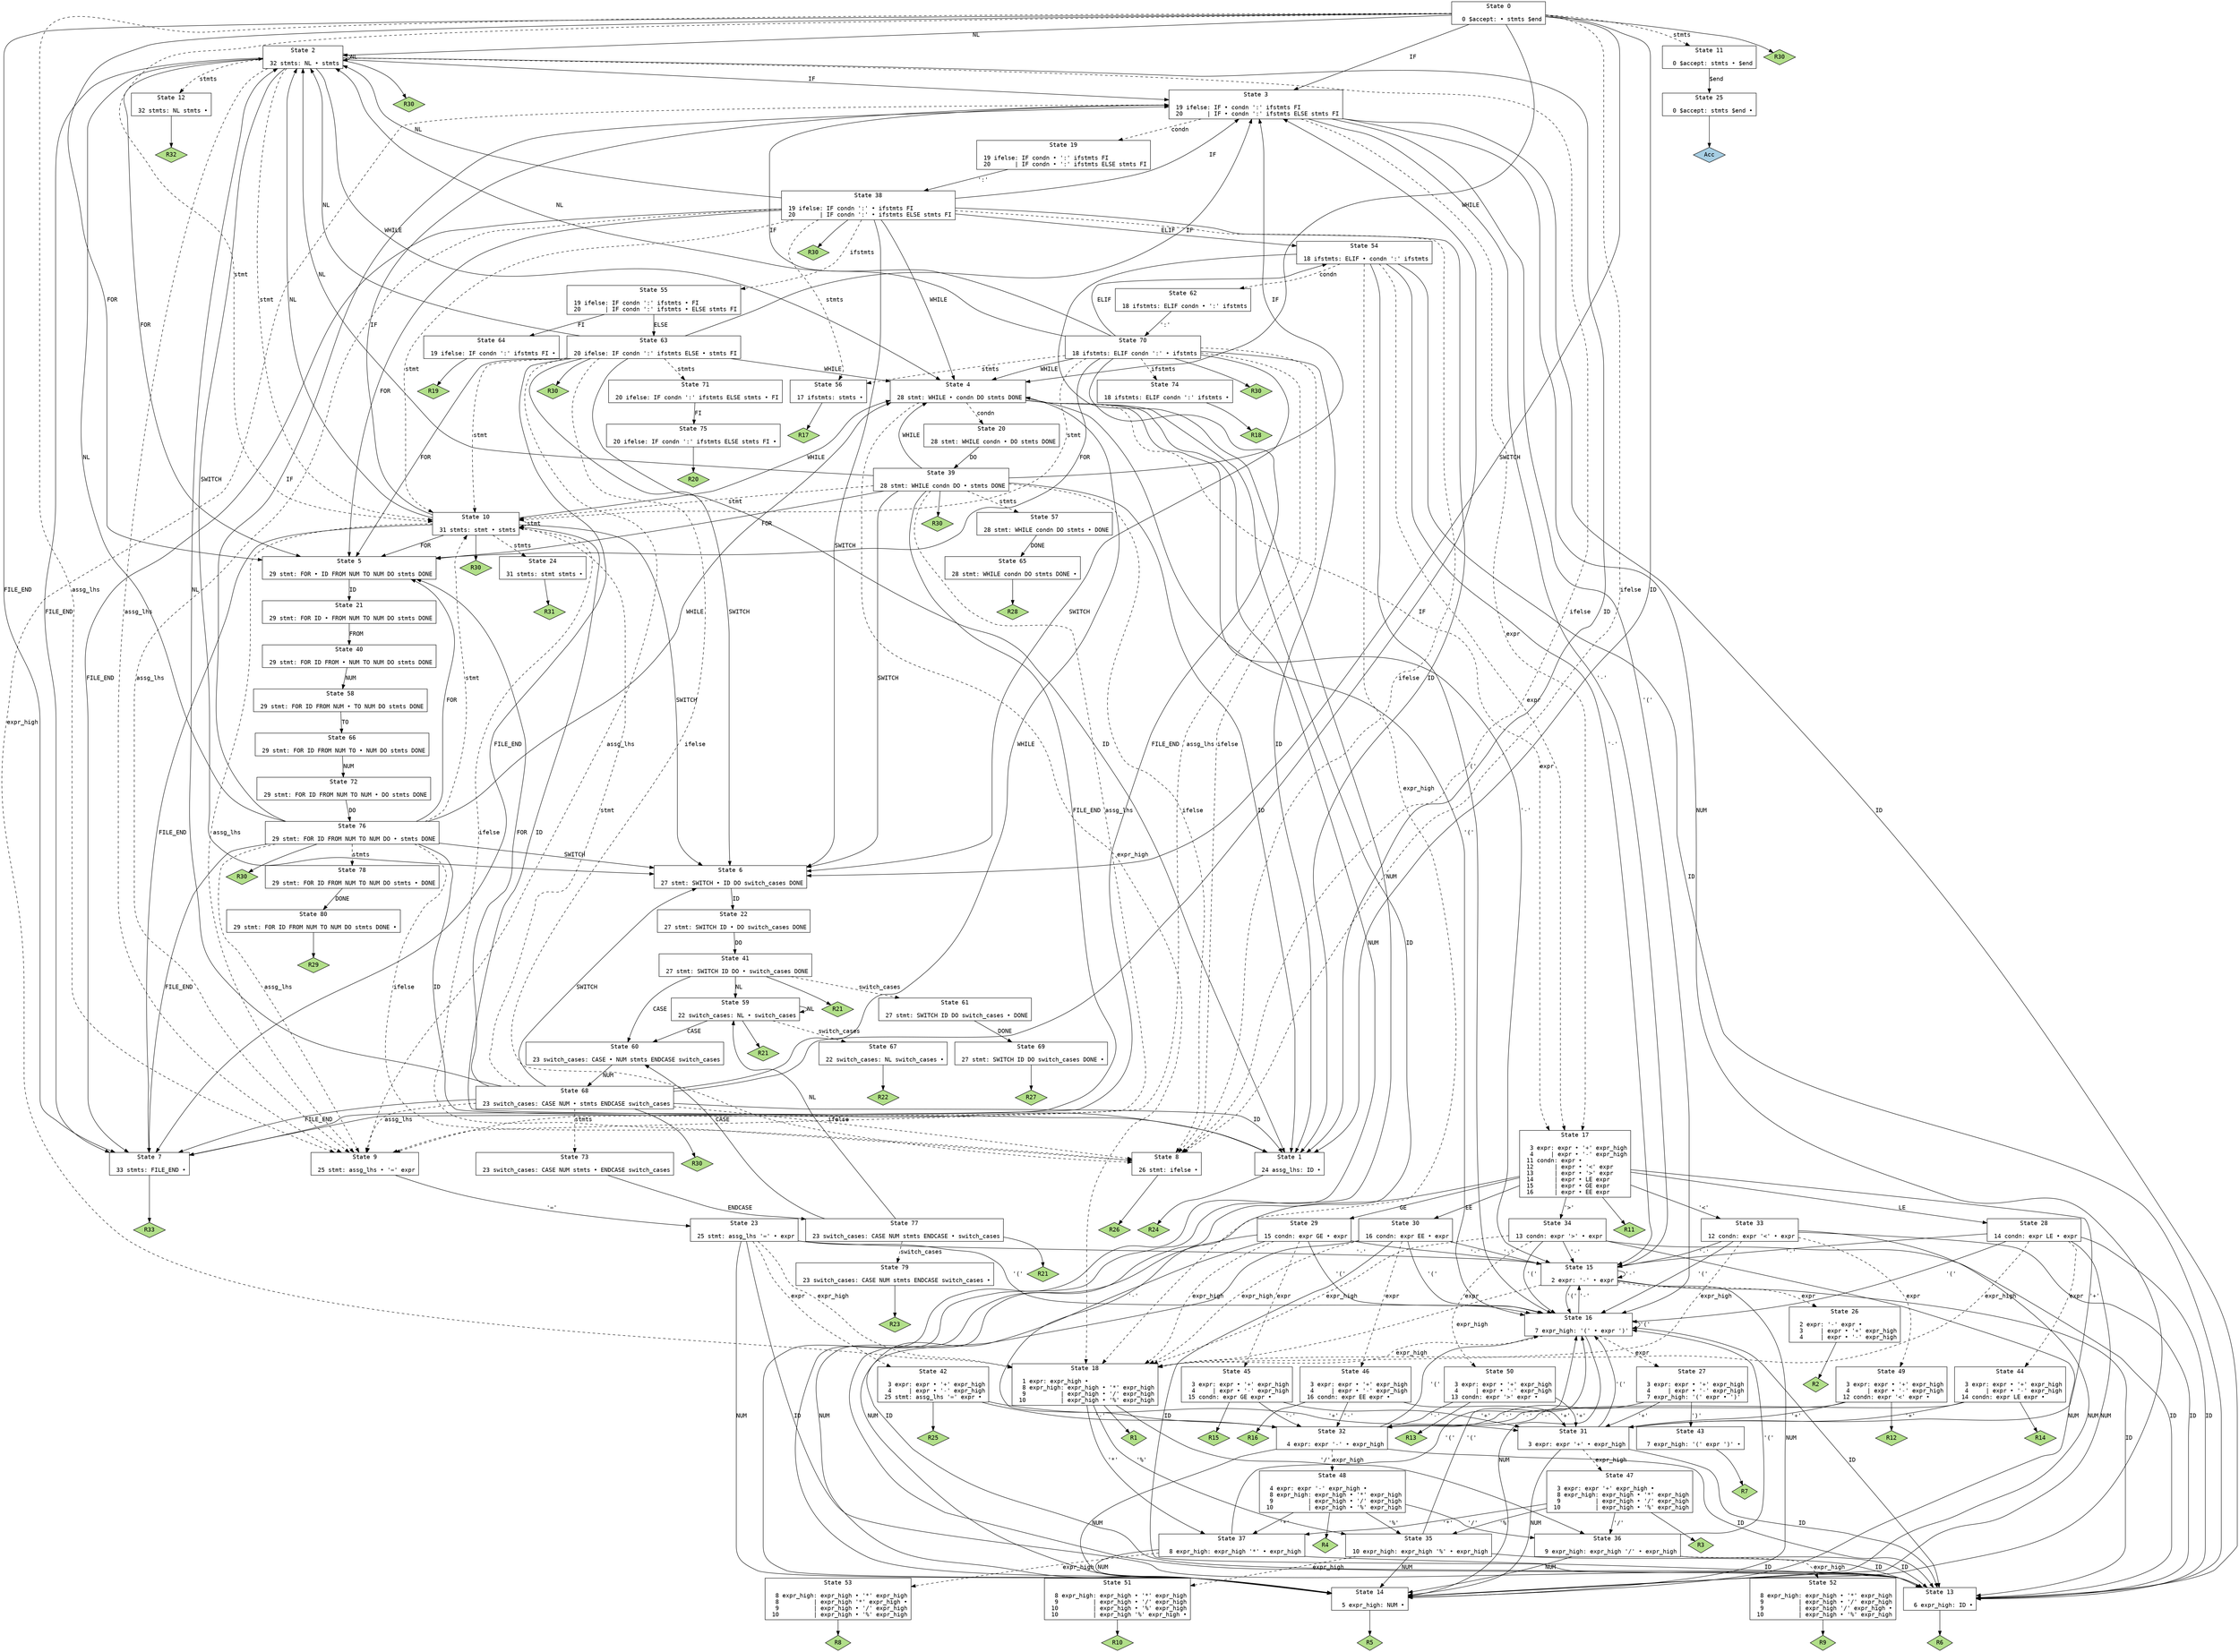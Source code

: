 // Generated by GNU Bison 3.8.2.
// Report bugs to <bug-bison@gnu.org>.
// Home page: <https://www.gnu.org/software/bison/>.

digraph "pseudo_parser.y"
{
  node [fontname = courier, shape = box, colorscheme = paired6]
  edge [fontname = courier]

  0 [label="State 0\n\l  0 $accept: • stmts $end\l"]
  0 -> 1 [style=solid label="ID"]
  0 -> 2 [style=solid label="NL"]
  0 -> 3 [style=solid label="IF"]
  0 -> 4 [style=solid label="WHILE"]
  0 -> 5 [style=solid label="FOR"]
  0 -> 6 [style=solid label="SWITCH"]
  0 -> 7 [style=solid label="FILE_END"]
  0 -> 8 [style=dashed label="ifelse"]
  0 -> 9 [style=dashed label="assg_lhs"]
  0 -> 10 [style=dashed label="stmt"]
  0 -> 11 [style=dashed label="stmts"]
  0 -> "0R30" [style=solid]
 "0R30" [label="R30", fillcolor=3, shape=diamond, style=filled]
  1 [label="State 1\n\l 24 assg_lhs: ID •\l"]
  1 -> "1R24" [style=solid]
 "1R24" [label="R24", fillcolor=3, shape=diamond, style=filled]
  2 [label="State 2\n\l 32 stmts: NL • stmts\l"]
  2 -> 1 [style=solid label="ID"]
  2 -> 2 [style=solid label="NL"]
  2 -> 3 [style=solid label="IF"]
  2 -> 4 [style=solid label="WHILE"]
  2 -> 5 [style=solid label="FOR"]
  2 -> 6 [style=solid label="SWITCH"]
  2 -> 7 [style=solid label="FILE_END"]
  2 -> 8 [style=dashed label="ifelse"]
  2 -> 9 [style=dashed label="assg_lhs"]
  2 -> 10 [style=dashed label="stmt"]
  2 -> 12 [style=dashed label="stmts"]
  2 -> "2R30" [style=solid]
 "2R30" [label="R30", fillcolor=3, shape=diamond, style=filled]
  3 [label="State 3\n\l 19 ifelse: IF • condn ':' ifstmts FI\l 20       | IF • condn ':' ifstmts ELSE stmts FI\l"]
  3 -> 13 [style=solid label="ID"]
  3 -> 14 [style=solid label="NUM"]
  3 -> 15 [style=solid label="'-'"]
  3 -> 16 [style=solid label="'('"]
  3 -> 17 [style=dashed label="expr"]
  3 -> 18 [style=dashed label="expr_high"]
  3 -> 19 [style=dashed label="condn"]
  4 [label="State 4\n\l 28 stmt: WHILE • condn DO stmts DONE\l"]
  4 -> 13 [style=solid label="ID"]
  4 -> 14 [style=solid label="NUM"]
  4 -> 15 [style=solid label="'-'"]
  4 -> 16 [style=solid label="'('"]
  4 -> 17 [style=dashed label="expr"]
  4 -> 18 [style=dashed label="expr_high"]
  4 -> 20 [style=dashed label="condn"]
  5 [label="State 5\n\l 29 stmt: FOR • ID FROM NUM TO NUM DO stmts DONE\l"]
  5 -> 21 [style=solid label="ID"]
  6 [label="State 6\n\l 27 stmt: SWITCH • ID DO switch_cases DONE\l"]
  6 -> 22 [style=solid label="ID"]
  7 [label="State 7\n\l 33 stmts: FILE_END •\l"]
  7 -> "7R33" [style=solid]
 "7R33" [label="R33", fillcolor=3, shape=diamond, style=filled]
  8 [label="State 8\n\l 26 stmt: ifelse •\l"]
  8 -> "8R26" [style=solid]
 "8R26" [label="R26", fillcolor=3, shape=diamond, style=filled]
  9 [label="State 9\n\l 25 stmt: assg_lhs • '=' expr\l"]
  9 -> 23 [style=solid label="'='"]
  10 [label="State 10\n\l 31 stmts: stmt • stmts\l"]
  10 -> 1 [style=solid label="ID"]
  10 -> 2 [style=solid label="NL"]
  10 -> 3 [style=solid label="IF"]
  10 -> 4 [style=solid label="WHILE"]
  10 -> 5 [style=solid label="FOR"]
  10 -> 6 [style=solid label="SWITCH"]
  10 -> 7 [style=solid label="FILE_END"]
  10 -> 8 [style=dashed label="ifelse"]
  10 -> 9 [style=dashed label="assg_lhs"]
  10 -> 10 [style=dashed label="stmt"]
  10 -> 24 [style=dashed label="stmts"]
  10 -> "10R30" [style=solid]
 "10R30" [label="R30", fillcolor=3, shape=diamond, style=filled]
  11 [label="State 11\n\l  0 $accept: stmts • $end\l"]
  11 -> 25 [style=solid label="$end"]
  12 [label="State 12\n\l 32 stmts: NL stmts •\l"]
  12 -> "12R32" [style=solid]
 "12R32" [label="R32", fillcolor=3, shape=diamond, style=filled]
  13 [label="State 13\n\l  6 expr_high: ID •\l"]
  13 -> "13R6" [style=solid]
 "13R6" [label="R6", fillcolor=3, shape=diamond, style=filled]
  14 [label="State 14\n\l  5 expr_high: NUM •\l"]
  14 -> "14R5" [style=solid]
 "14R5" [label="R5", fillcolor=3, shape=diamond, style=filled]
  15 [label="State 15\n\l  2 expr: '-' • expr\l"]
  15 -> 13 [style=solid label="ID"]
  15 -> 14 [style=solid label="NUM"]
  15 -> 15 [style=solid label="'-'"]
  15 -> 16 [style=solid label="'('"]
  15 -> 26 [style=dashed label="expr"]
  15 -> 18 [style=dashed label="expr_high"]
  16 [label="State 16\n\l  7 expr_high: '(' • expr ')'\l"]
  16 -> 13 [style=solid label="ID"]
  16 -> 14 [style=solid label="NUM"]
  16 -> 15 [style=solid label="'-'"]
  16 -> 16 [style=solid label="'('"]
  16 -> 27 [style=dashed label="expr"]
  16 -> 18 [style=dashed label="expr_high"]
  17 [label="State 17\n\l  3 expr: expr • '+' expr_high\l  4     | expr • '-' expr_high\l 11 condn: expr •\l 12      | expr • '<' expr\l 13      | expr • '>' expr\l 14      | expr • LE expr\l 15      | expr • GE expr\l 16      | expr • EE expr\l"]
  17 -> 28 [style=solid label="LE"]
  17 -> 29 [style=solid label="GE"]
  17 -> 30 [style=solid label="EE"]
  17 -> 31 [style=solid label="'+'"]
  17 -> 32 [style=solid label="'-'"]
  17 -> 33 [style=solid label="'<'"]
  17 -> 34 [style=solid label="'>'"]
  17 -> "17R11" [style=solid]
 "17R11" [label="R11", fillcolor=3, shape=diamond, style=filled]
  18 [label="State 18\n\l  1 expr: expr_high •\l  8 expr_high: expr_high • '*' expr_high\l  9          | expr_high • '/' expr_high\l 10          | expr_high • '%' expr_high\l"]
  18 -> 35 [style=solid label="'%'"]
  18 -> 36 [style=solid label="'/'"]
  18 -> 37 [style=solid label="'*'"]
  18 -> "18R1" [style=solid]
 "18R1" [label="R1", fillcolor=3, shape=diamond, style=filled]
  19 [label="State 19\n\l 19 ifelse: IF condn • ':' ifstmts FI\l 20       | IF condn • ':' ifstmts ELSE stmts FI\l"]
  19 -> 38 [style=solid label="':'"]
  20 [label="State 20\n\l 28 stmt: WHILE condn • DO stmts DONE\l"]
  20 -> 39 [style=solid label="DO"]
  21 [label="State 21\n\l 29 stmt: FOR ID • FROM NUM TO NUM DO stmts DONE\l"]
  21 -> 40 [style=solid label="FROM"]
  22 [label="State 22\n\l 27 stmt: SWITCH ID • DO switch_cases DONE\l"]
  22 -> 41 [style=solid label="DO"]
  23 [label="State 23\n\l 25 stmt: assg_lhs '=' • expr\l"]
  23 -> 13 [style=solid label="ID"]
  23 -> 14 [style=solid label="NUM"]
  23 -> 15 [style=solid label="'-'"]
  23 -> 16 [style=solid label="'('"]
  23 -> 42 [style=dashed label="expr"]
  23 -> 18 [style=dashed label="expr_high"]
  24 [label="State 24\n\l 31 stmts: stmt stmts •\l"]
  24 -> "24R31" [style=solid]
 "24R31" [label="R31", fillcolor=3, shape=diamond, style=filled]
  25 [label="State 25\n\l  0 $accept: stmts $end •\l"]
  25 -> "25R0" [style=solid]
 "25R0" [label="Acc", fillcolor=1, shape=diamond, style=filled]
  26 [label="State 26\n\l  2 expr: '-' expr •\l  3     | expr • '+' expr_high\l  4     | expr • '-' expr_high\l"]
  26 -> "26R2" [style=solid]
 "26R2" [label="R2", fillcolor=3, shape=diamond, style=filled]
  27 [label="State 27\n\l  3 expr: expr • '+' expr_high\l  4     | expr • '-' expr_high\l  7 expr_high: '(' expr • ')'\l"]
  27 -> 31 [style=solid label="'+'"]
  27 -> 32 [style=solid label="'-'"]
  27 -> 43 [style=solid label="')'"]
  28 [label="State 28\n\l 14 condn: expr LE • expr\l"]
  28 -> 13 [style=solid label="ID"]
  28 -> 14 [style=solid label="NUM"]
  28 -> 15 [style=solid label="'-'"]
  28 -> 16 [style=solid label="'('"]
  28 -> 44 [style=dashed label="expr"]
  28 -> 18 [style=dashed label="expr_high"]
  29 [label="State 29\n\l 15 condn: expr GE • expr\l"]
  29 -> 13 [style=solid label="ID"]
  29 -> 14 [style=solid label="NUM"]
  29 -> 15 [style=solid label="'-'"]
  29 -> 16 [style=solid label="'('"]
  29 -> 45 [style=dashed label="expr"]
  29 -> 18 [style=dashed label="expr_high"]
  30 [label="State 30\n\l 16 condn: expr EE • expr\l"]
  30 -> 13 [style=solid label="ID"]
  30 -> 14 [style=solid label="NUM"]
  30 -> 15 [style=solid label="'-'"]
  30 -> 16 [style=solid label="'('"]
  30 -> 46 [style=dashed label="expr"]
  30 -> 18 [style=dashed label="expr_high"]
  31 [label="State 31\n\l  3 expr: expr '+' • expr_high\l"]
  31 -> 13 [style=solid label="ID"]
  31 -> 14 [style=solid label="NUM"]
  31 -> 16 [style=solid label="'('"]
  31 -> 47 [style=dashed label="expr_high"]
  32 [label="State 32\n\l  4 expr: expr '-' • expr_high\l"]
  32 -> 13 [style=solid label="ID"]
  32 -> 14 [style=solid label="NUM"]
  32 -> 16 [style=solid label="'('"]
  32 -> 48 [style=dashed label="expr_high"]
  33 [label="State 33\n\l 12 condn: expr '<' • expr\l"]
  33 -> 13 [style=solid label="ID"]
  33 -> 14 [style=solid label="NUM"]
  33 -> 15 [style=solid label="'-'"]
  33 -> 16 [style=solid label="'('"]
  33 -> 49 [style=dashed label="expr"]
  33 -> 18 [style=dashed label="expr_high"]
  34 [label="State 34\n\l 13 condn: expr '>' • expr\l"]
  34 -> 13 [style=solid label="ID"]
  34 -> 14 [style=solid label="NUM"]
  34 -> 15 [style=solid label="'-'"]
  34 -> 16 [style=solid label="'('"]
  34 -> 50 [style=dashed label="expr"]
  34 -> 18 [style=dashed label="expr_high"]
  35 [label="State 35\n\l 10 expr_high: expr_high '%' • expr_high\l"]
  35 -> 13 [style=solid label="ID"]
  35 -> 14 [style=solid label="NUM"]
  35 -> 16 [style=solid label="'('"]
  35 -> 51 [style=dashed label="expr_high"]
  36 [label="State 36\n\l  9 expr_high: expr_high '/' • expr_high\l"]
  36 -> 13 [style=solid label="ID"]
  36 -> 14 [style=solid label="NUM"]
  36 -> 16 [style=solid label="'('"]
  36 -> 52 [style=dashed label="expr_high"]
  37 [label="State 37\n\l  8 expr_high: expr_high '*' • expr_high\l"]
  37 -> 13 [style=solid label="ID"]
  37 -> 14 [style=solid label="NUM"]
  37 -> 16 [style=solid label="'('"]
  37 -> 53 [style=dashed label="expr_high"]
  38 [label="State 38\n\l 19 ifelse: IF condn ':' • ifstmts FI\l 20       | IF condn ':' • ifstmts ELSE stmts FI\l"]
  38 -> 1 [style=solid label="ID"]
  38 -> 2 [style=solid label="NL"]
  38 -> 3 [style=solid label="IF"]
  38 -> 54 [style=solid label="ELIF"]
  38 -> 4 [style=solid label="WHILE"]
  38 -> 5 [style=solid label="FOR"]
  38 -> 6 [style=solid label="SWITCH"]
  38 -> 7 [style=solid label="FILE_END"]
  38 -> 55 [style=dashed label="ifstmts"]
  38 -> 8 [style=dashed label="ifelse"]
  38 -> 9 [style=dashed label="assg_lhs"]
  38 -> 10 [style=dashed label="stmt"]
  38 -> 56 [style=dashed label="stmts"]
  38 -> "38R30" [style=solid]
 "38R30" [label="R30", fillcolor=3, shape=diamond, style=filled]
  39 [label="State 39\n\l 28 stmt: WHILE condn DO • stmts DONE\l"]
  39 -> 1 [style=solid label="ID"]
  39 -> 2 [style=solid label="NL"]
  39 -> 3 [style=solid label="IF"]
  39 -> 4 [style=solid label="WHILE"]
  39 -> 5 [style=solid label="FOR"]
  39 -> 6 [style=solid label="SWITCH"]
  39 -> 7 [style=solid label="FILE_END"]
  39 -> 8 [style=dashed label="ifelse"]
  39 -> 9 [style=dashed label="assg_lhs"]
  39 -> 10 [style=dashed label="stmt"]
  39 -> 57 [style=dashed label="stmts"]
  39 -> "39R30" [style=solid]
 "39R30" [label="R30", fillcolor=3, shape=diamond, style=filled]
  40 [label="State 40\n\l 29 stmt: FOR ID FROM • NUM TO NUM DO stmts DONE\l"]
  40 -> 58 [style=solid label="NUM"]
  41 [label="State 41\n\l 27 stmt: SWITCH ID DO • switch_cases DONE\l"]
  41 -> 59 [style=solid label="NL"]
  41 -> 60 [style=solid label="CASE"]
  41 -> 61 [style=dashed label="switch_cases"]
  41 -> "41R21" [style=solid]
 "41R21" [label="R21", fillcolor=3, shape=diamond, style=filled]
  42 [label="State 42\n\l  3 expr: expr • '+' expr_high\l  4     | expr • '-' expr_high\l 25 stmt: assg_lhs '=' expr •\l"]
  42 -> 31 [style=solid label="'+'"]
  42 -> 32 [style=solid label="'-'"]
  42 -> "42R25" [style=solid]
 "42R25" [label="R25", fillcolor=3, shape=diamond, style=filled]
  43 [label="State 43\n\l  7 expr_high: '(' expr ')' •\l"]
  43 -> "43R7" [style=solid]
 "43R7" [label="R7", fillcolor=3, shape=diamond, style=filled]
  44 [label="State 44\n\l  3 expr: expr • '+' expr_high\l  4     | expr • '-' expr_high\l 14 condn: expr LE expr •\l"]
  44 -> 31 [style=solid label="'+'"]
  44 -> 32 [style=solid label="'-'"]
  44 -> "44R14" [style=solid]
 "44R14" [label="R14", fillcolor=3, shape=diamond, style=filled]
  45 [label="State 45\n\l  3 expr: expr • '+' expr_high\l  4     | expr • '-' expr_high\l 15 condn: expr GE expr •\l"]
  45 -> 31 [style=solid label="'+'"]
  45 -> 32 [style=solid label="'-'"]
  45 -> "45R15" [style=solid]
 "45R15" [label="R15", fillcolor=3, shape=diamond, style=filled]
  46 [label="State 46\n\l  3 expr: expr • '+' expr_high\l  4     | expr • '-' expr_high\l 16 condn: expr EE expr •\l"]
  46 -> 31 [style=solid label="'+'"]
  46 -> 32 [style=solid label="'-'"]
  46 -> "46R16" [style=solid]
 "46R16" [label="R16", fillcolor=3, shape=diamond, style=filled]
  47 [label="State 47\n\l  3 expr: expr '+' expr_high •\l  8 expr_high: expr_high • '*' expr_high\l  9          | expr_high • '/' expr_high\l 10          | expr_high • '%' expr_high\l"]
  47 -> 35 [style=solid label="'%'"]
  47 -> 36 [style=solid label="'/'"]
  47 -> 37 [style=solid label="'*'"]
  47 -> "47R3" [style=solid]
 "47R3" [label="R3", fillcolor=3, shape=diamond, style=filled]
  48 [label="State 48\n\l  4 expr: expr '-' expr_high •\l  8 expr_high: expr_high • '*' expr_high\l  9          | expr_high • '/' expr_high\l 10          | expr_high • '%' expr_high\l"]
  48 -> 35 [style=solid label="'%'"]
  48 -> 36 [style=solid label="'/'"]
  48 -> 37 [style=solid label="'*'"]
  48 -> "48R4" [style=solid]
 "48R4" [label="R4", fillcolor=3, shape=diamond, style=filled]
  49 [label="State 49\n\l  3 expr: expr • '+' expr_high\l  4     | expr • '-' expr_high\l 12 condn: expr '<' expr •\l"]
  49 -> 31 [style=solid label="'+'"]
  49 -> 32 [style=solid label="'-'"]
  49 -> "49R12" [style=solid]
 "49R12" [label="R12", fillcolor=3, shape=diamond, style=filled]
  50 [label="State 50\n\l  3 expr: expr • '+' expr_high\l  4     | expr • '-' expr_high\l 13 condn: expr '>' expr •\l"]
  50 -> 31 [style=solid label="'+'"]
  50 -> 32 [style=solid label="'-'"]
  50 -> "50R13" [style=solid]
 "50R13" [label="R13", fillcolor=3, shape=diamond, style=filled]
  51 [label="State 51\n\l  8 expr_high: expr_high • '*' expr_high\l  9          | expr_high • '/' expr_high\l 10          | expr_high • '%' expr_high\l 10          | expr_high '%' expr_high •\l"]
  51 -> "51R10" [style=solid]
 "51R10" [label="R10", fillcolor=3, shape=diamond, style=filled]
  52 [label="State 52\n\l  8 expr_high: expr_high • '*' expr_high\l  9          | expr_high • '/' expr_high\l  9          | expr_high '/' expr_high •\l 10          | expr_high • '%' expr_high\l"]
  52 -> "52R9" [style=solid]
 "52R9" [label="R9", fillcolor=3, shape=diamond, style=filled]
  53 [label="State 53\n\l  8 expr_high: expr_high • '*' expr_high\l  8          | expr_high '*' expr_high •\l  9          | expr_high • '/' expr_high\l 10          | expr_high • '%' expr_high\l"]
  53 -> "53R8" [style=solid]
 "53R8" [label="R8", fillcolor=3, shape=diamond, style=filled]
  54 [label="State 54\n\l 18 ifstmts: ELIF • condn ':' ifstmts\l"]
  54 -> 13 [style=solid label="ID"]
  54 -> 14 [style=solid label="NUM"]
  54 -> 15 [style=solid label="'-'"]
  54 -> 16 [style=solid label="'('"]
  54 -> 17 [style=dashed label="expr"]
  54 -> 18 [style=dashed label="expr_high"]
  54 -> 62 [style=dashed label="condn"]
  55 [label="State 55\n\l 19 ifelse: IF condn ':' ifstmts • FI\l 20       | IF condn ':' ifstmts • ELSE stmts FI\l"]
  55 -> 63 [style=solid label="ELSE"]
  55 -> 64 [style=solid label="FI"]
  56 [label="State 56\n\l 17 ifstmts: stmts •\l"]
  56 -> "56R17" [style=solid]
 "56R17" [label="R17", fillcolor=3, shape=diamond, style=filled]
  57 [label="State 57\n\l 28 stmt: WHILE condn DO stmts • DONE\l"]
  57 -> 65 [style=solid label="DONE"]
  58 [label="State 58\n\l 29 stmt: FOR ID FROM NUM • TO NUM DO stmts DONE\l"]
  58 -> 66 [style=solid label="TO"]
  59 [label="State 59\n\l 22 switch_cases: NL • switch_cases\l"]
  59 -> 59 [style=solid label="NL"]
  59 -> 60 [style=solid label="CASE"]
  59 -> 67 [style=dashed label="switch_cases"]
  59 -> "59R21" [style=solid]
 "59R21" [label="R21", fillcolor=3, shape=diamond, style=filled]
  60 [label="State 60\n\l 23 switch_cases: CASE • NUM stmts ENDCASE switch_cases\l"]
  60 -> 68 [style=solid label="NUM"]
  61 [label="State 61\n\l 27 stmt: SWITCH ID DO switch_cases • DONE\l"]
  61 -> 69 [style=solid label="DONE"]
  62 [label="State 62\n\l 18 ifstmts: ELIF condn • ':' ifstmts\l"]
  62 -> 70 [style=solid label="':'"]
  63 [label="State 63\n\l 20 ifelse: IF condn ':' ifstmts ELSE • stmts FI\l"]
  63 -> 1 [style=solid label="ID"]
  63 -> 2 [style=solid label="NL"]
  63 -> 3 [style=solid label="IF"]
  63 -> 4 [style=solid label="WHILE"]
  63 -> 5 [style=solid label="FOR"]
  63 -> 6 [style=solid label="SWITCH"]
  63 -> 7 [style=solid label="FILE_END"]
  63 -> 8 [style=dashed label="ifelse"]
  63 -> 9 [style=dashed label="assg_lhs"]
  63 -> 10 [style=dashed label="stmt"]
  63 -> 71 [style=dashed label="stmts"]
  63 -> "63R30" [style=solid]
 "63R30" [label="R30", fillcolor=3, shape=diamond, style=filled]
  64 [label="State 64\n\l 19 ifelse: IF condn ':' ifstmts FI •\l"]
  64 -> "64R19" [style=solid]
 "64R19" [label="R19", fillcolor=3, shape=diamond, style=filled]
  65 [label="State 65\n\l 28 stmt: WHILE condn DO stmts DONE •\l"]
  65 -> "65R28" [style=solid]
 "65R28" [label="R28", fillcolor=3, shape=diamond, style=filled]
  66 [label="State 66\n\l 29 stmt: FOR ID FROM NUM TO • NUM DO stmts DONE\l"]
  66 -> 72 [style=solid label="NUM"]
  67 [label="State 67\n\l 22 switch_cases: NL switch_cases •\l"]
  67 -> "67R22" [style=solid]
 "67R22" [label="R22", fillcolor=3, shape=diamond, style=filled]
  68 [label="State 68\n\l 23 switch_cases: CASE NUM • stmts ENDCASE switch_cases\l"]
  68 -> 1 [style=solid label="ID"]
  68 -> 2 [style=solid label="NL"]
  68 -> 3 [style=solid label="IF"]
  68 -> 4 [style=solid label="WHILE"]
  68 -> 5 [style=solid label="FOR"]
  68 -> 6 [style=solid label="SWITCH"]
  68 -> 7 [style=solid label="FILE_END"]
  68 -> 8 [style=dashed label="ifelse"]
  68 -> 9 [style=dashed label="assg_lhs"]
  68 -> 10 [style=dashed label="stmt"]
  68 -> 73 [style=dashed label="stmts"]
  68 -> "68R30" [style=solid]
 "68R30" [label="R30", fillcolor=3, shape=diamond, style=filled]
  69 [label="State 69\n\l 27 stmt: SWITCH ID DO switch_cases DONE •\l"]
  69 -> "69R27" [style=solid]
 "69R27" [label="R27", fillcolor=3, shape=diamond, style=filled]
  70 [label="State 70\n\l 18 ifstmts: ELIF condn ':' • ifstmts\l"]
  70 -> 1 [style=solid label="ID"]
  70 -> 2 [style=solid label="NL"]
  70 -> 3 [style=solid label="IF"]
  70 -> 54 [style=solid label="ELIF"]
  70 -> 4 [style=solid label="WHILE"]
  70 -> 5 [style=solid label="FOR"]
  70 -> 6 [style=solid label="SWITCH"]
  70 -> 7 [style=solid label="FILE_END"]
  70 -> 74 [style=dashed label="ifstmts"]
  70 -> 8 [style=dashed label="ifelse"]
  70 -> 9 [style=dashed label="assg_lhs"]
  70 -> 10 [style=dashed label="stmt"]
  70 -> 56 [style=dashed label="stmts"]
  70 -> "70R30" [style=solid]
 "70R30" [label="R30", fillcolor=3, shape=diamond, style=filled]
  71 [label="State 71\n\l 20 ifelse: IF condn ':' ifstmts ELSE stmts • FI\l"]
  71 -> 75 [style=solid label="FI"]
  72 [label="State 72\n\l 29 stmt: FOR ID FROM NUM TO NUM • DO stmts DONE\l"]
  72 -> 76 [style=solid label="DO"]
  73 [label="State 73\n\l 23 switch_cases: CASE NUM stmts • ENDCASE switch_cases\l"]
  73 -> 77 [style=solid label="ENDCASE"]
  74 [label="State 74\n\l 18 ifstmts: ELIF condn ':' ifstmts •\l"]
  74 -> "74R18" [style=solid]
 "74R18" [label="R18", fillcolor=3, shape=diamond, style=filled]
  75 [label="State 75\n\l 20 ifelse: IF condn ':' ifstmts ELSE stmts FI •\l"]
  75 -> "75R20" [style=solid]
 "75R20" [label="R20", fillcolor=3, shape=diamond, style=filled]
  76 [label="State 76\n\l 29 stmt: FOR ID FROM NUM TO NUM DO • stmts DONE\l"]
  76 -> 1 [style=solid label="ID"]
  76 -> 2 [style=solid label="NL"]
  76 -> 3 [style=solid label="IF"]
  76 -> 4 [style=solid label="WHILE"]
  76 -> 5 [style=solid label="FOR"]
  76 -> 6 [style=solid label="SWITCH"]
  76 -> 7 [style=solid label="FILE_END"]
  76 -> 8 [style=dashed label="ifelse"]
  76 -> 9 [style=dashed label="assg_lhs"]
  76 -> 10 [style=dashed label="stmt"]
  76 -> 78 [style=dashed label="stmts"]
  76 -> "76R30" [style=solid]
 "76R30" [label="R30", fillcolor=3, shape=diamond, style=filled]
  77 [label="State 77\n\l 23 switch_cases: CASE NUM stmts ENDCASE • switch_cases\l"]
  77 -> 59 [style=solid label="NL"]
  77 -> 60 [style=solid label="CASE"]
  77 -> 79 [style=dashed label="switch_cases"]
  77 -> "77R21" [style=solid]
 "77R21" [label="R21", fillcolor=3, shape=diamond, style=filled]
  78 [label="State 78\n\l 29 stmt: FOR ID FROM NUM TO NUM DO stmts • DONE\l"]
  78 -> 80 [style=solid label="DONE"]
  79 [label="State 79\n\l 23 switch_cases: CASE NUM stmts ENDCASE switch_cases •\l"]
  79 -> "79R23" [style=solid]
 "79R23" [label="R23", fillcolor=3, shape=diamond, style=filled]
  80 [label="State 80\n\l 29 stmt: FOR ID FROM NUM TO NUM DO stmts DONE •\l"]
  80 -> "80R29" [style=solid]
 "80R29" [label="R29", fillcolor=3, shape=diamond, style=filled]
}
